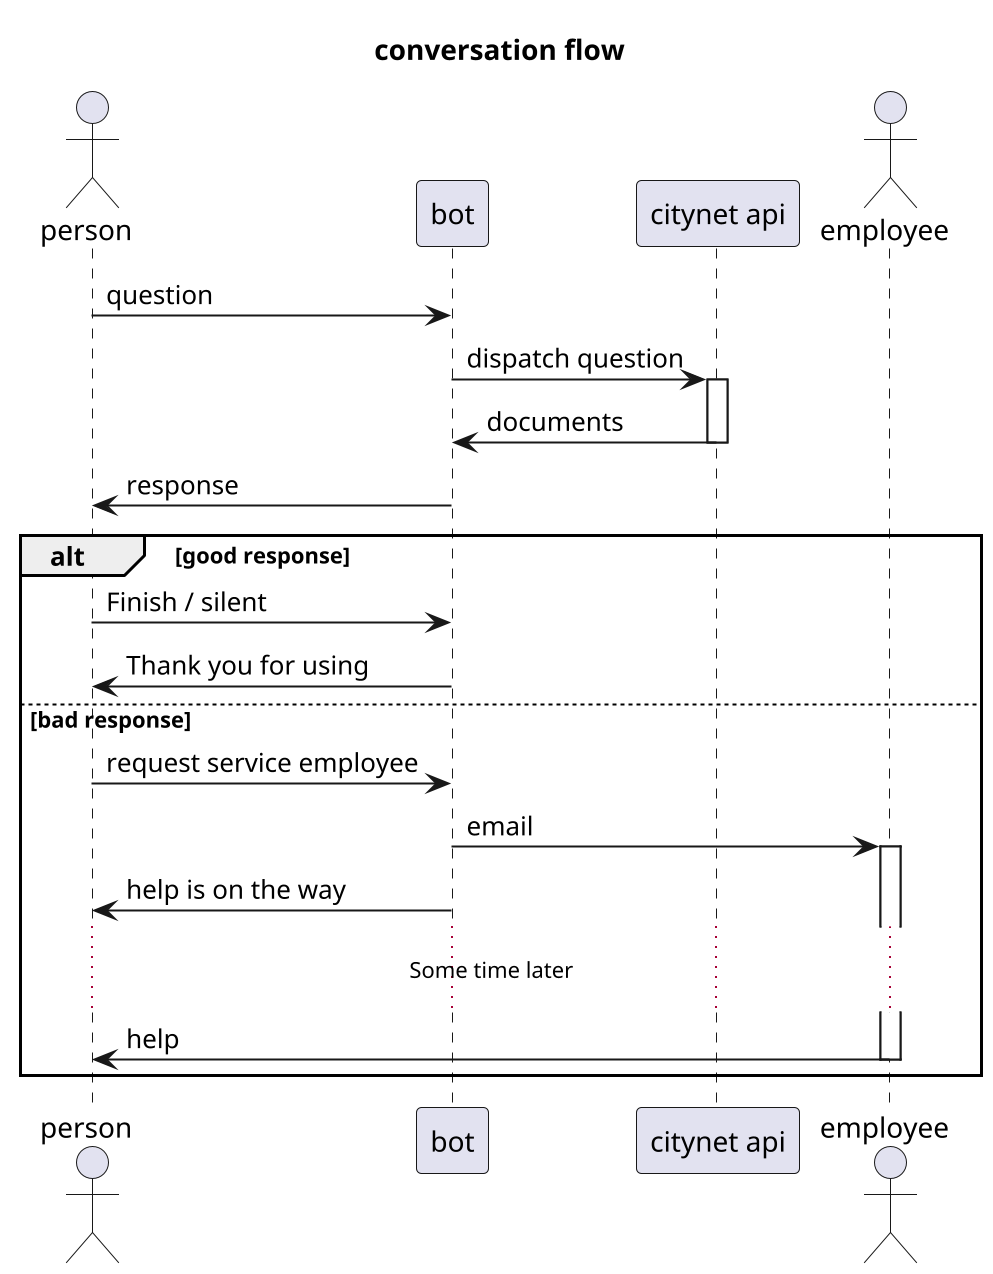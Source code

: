 @startuml bot
title conversation flow
scale 2

actor person order 10
actor employee order 40
participant bot order 20
participant "citynet api" as ca order 30

person -> bot : question
bot -> ca ++: dispatch question
ca -> bot -- : documents
bot -> person : response
alt good response
    person -> bot : Finish / silent
    bot -> person : Thank you for using
else bad response
    person -> bot : request service employee
    bot -> employee ++: email
    bot -> person : help is on the way
    ...Some time later...
    employee -> person --: help
end
@enduml